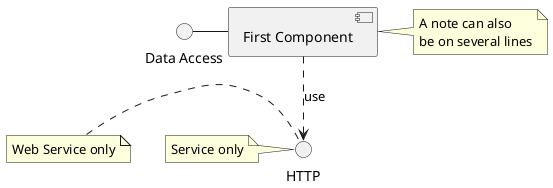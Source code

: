 @startuml
interface "Data Access" as DA

DA - [First Component]
[First Component] ..> HTTP : use

note left of HTTP : Web Service only
note left of HTTP : Service only

note right of [First Component]
  A note can also
  be on several lines
end note
@enduml
